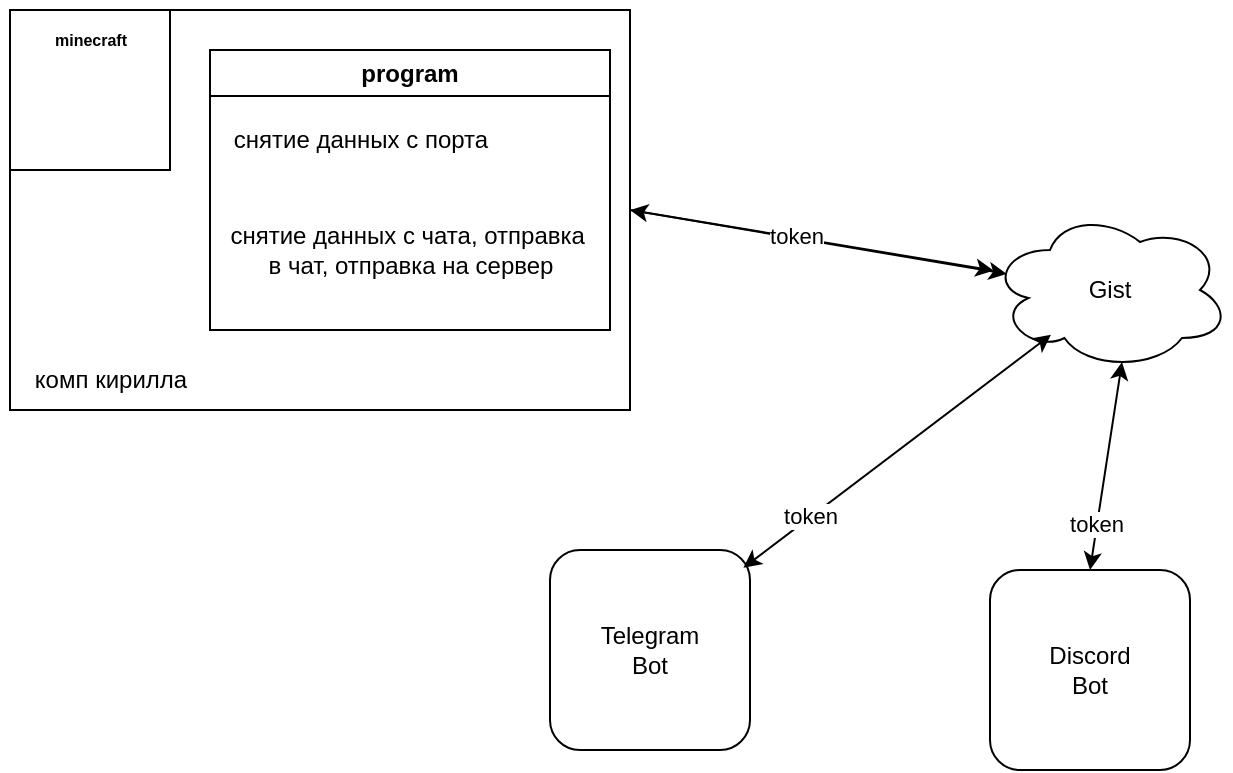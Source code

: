 <mxfile version="28.0.6">
  <diagram name="Страница — 1" id="P2QXq3aIQSnNyC8fvQaS">
    <mxGraphModel dx="664" dy="409" grid="1" gridSize="10" guides="1" tooltips="1" connect="1" arrows="1" fold="1" page="1" pageScale="1" pageWidth="1169" pageHeight="1654" math="0" shadow="0">
      <root>
        <mxCell id="0" />
        <mxCell id="1" parent="0" />
        <mxCell id="DSH-oU5TvM5I8iTzUr3u-1" value="" style="whiteSpace=wrap;html=1;aspect=fixed;" vertex="1" parent="1">
          <mxGeometry x="10" y="10" width="80" height="80" as="geometry" />
        </mxCell>
        <mxCell id="DSH-oU5TvM5I8iTzUr3u-2" value="&lt;div&gt;&lt;span style=&quot;font-size: 8px; background-color: transparent; color: light-dark(rgb(0, 0, 0), rgb(255, 255, 255));&quot;&gt;minecraft&lt;/span&gt;&lt;/div&gt;" style="text;strokeColor=none;fillColor=none;html=1;fontSize=24;fontStyle=1;verticalAlign=middle;align=center;" vertex="1" parent="1">
          <mxGeometry x="5" y="10" width="90" height="20" as="geometry" />
        </mxCell>
        <mxCell id="DSH-oU5TvM5I8iTzUr3u-4" value="program" style="swimlane;whiteSpace=wrap;html=1;" vertex="1" parent="1">
          <mxGeometry x="110" y="30" width="200" height="140" as="geometry">
            <mxRectangle x="110" y="30" width="90" height="30" as="alternateBounds" />
          </mxGeometry>
        </mxCell>
        <mxCell id="DSH-oU5TvM5I8iTzUr3u-5" value="снятие данных с порта" style="text;html=1;align=center;verticalAlign=middle;resizable=0;points=[];autosize=1;strokeColor=none;fillColor=none;" vertex="1" parent="DSH-oU5TvM5I8iTzUr3u-4">
          <mxGeometry y="30" width="150" height="30" as="geometry" />
        </mxCell>
        <mxCell id="DSH-oU5TvM5I8iTzUr3u-6" value="снятие данных с чата, отправка&amp;nbsp;&lt;div&gt;в чат, отправка на сервер&lt;/div&gt;" style="text;html=1;align=center;verticalAlign=middle;resizable=0;points=[];autosize=1;strokeColor=none;fillColor=none;" vertex="1" parent="DSH-oU5TvM5I8iTzUr3u-4">
          <mxGeometry y="80" width="200" height="40" as="geometry" />
        </mxCell>
        <mxCell id="DSH-oU5TvM5I8iTzUr3u-7" value="" style="rounded=0;whiteSpace=wrap;html=1;fillColor=none;" vertex="1" parent="1">
          <mxGeometry x="10" y="10" width="310" height="200" as="geometry" />
        </mxCell>
        <mxCell id="DSH-oU5TvM5I8iTzUr3u-8" value="комп кирилла" style="text;html=1;align=center;verticalAlign=middle;resizable=0;points=[];autosize=1;strokeColor=none;fillColor=none;" vertex="1" parent="1">
          <mxGeometry x="10" y="180" width="100" height="30" as="geometry" />
        </mxCell>
        <mxCell id="DSH-oU5TvM5I8iTzUr3u-9" value="" style="endArrow=classic;html=1;rounded=0;exitX=1;exitY=0.5;exitDx=0;exitDy=0;" edge="1" parent="1" source="DSH-oU5TvM5I8iTzUr3u-7" target="DSH-oU5TvM5I8iTzUr3u-10">
          <mxGeometry width="50" height="50" relative="1" as="geometry">
            <mxPoint x="220" y="220" as="sourcePoint" />
            <mxPoint x="470" y="110" as="targetPoint" />
          </mxGeometry>
        </mxCell>
        <mxCell id="DSH-oU5TvM5I8iTzUr3u-10" value="Gist" style="ellipse;shape=cloud;whiteSpace=wrap;html=1;" vertex="1" parent="1">
          <mxGeometry x="500" y="110" width="120" height="80" as="geometry" />
        </mxCell>
        <mxCell id="DSH-oU5TvM5I8iTzUr3u-11" value="" style="endArrow=classic;startArrow=classic;html=1;rounded=0;entryX=0.07;entryY=0.4;entryDx=0;entryDy=0;entryPerimeter=0;exitX=1;exitY=0.5;exitDx=0;exitDy=0;" edge="1" parent="1" source="DSH-oU5TvM5I8iTzUr3u-7" target="DSH-oU5TvM5I8iTzUr3u-10">
          <mxGeometry width="50" height="50" relative="1" as="geometry">
            <mxPoint x="310" y="300" as="sourcePoint" />
            <mxPoint x="360" y="250" as="targetPoint" />
          </mxGeometry>
        </mxCell>
        <mxCell id="DSH-oU5TvM5I8iTzUr3u-18" value="token" style="edgeLabel;html=1;align=center;verticalAlign=middle;resizable=0;points=[];" vertex="1" connectable="0" parent="DSH-oU5TvM5I8iTzUr3u-11">
          <mxGeometry x="-0.128" y="1" relative="1" as="geometry">
            <mxPoint as="offset" />
          </mxGeometry>
        </mxCell>
        <mxCell id="DSH-oU5TvM5I8iTzUr3u-12" value="Telegram&lt;div&gt;Bot&lt;/div&gt;" style="rounded=1;whiteSpace=wrap;html=1;" vertex="1" parent="1">
          <mxGeometry x="280" y="280" width="100" height="100" as="geometry" />
        </mxCell>
        <mxCell id="DSH-oU5TvM5I8iTzUr3u-13" value="" style="endArrow=classic;startArrow=classic;html=1;rounded=0;entryX=0.254;entryY=0.78;entryDx=0;entryDy=0;entryPerimeter=0;exitX=0.967;exitY=0.089;exitDx=0;exitDy=0;exitPerimeter=0;" edge="1" parent="1" source="DSH-oU5TvM5I8iTzUr3u-12" target="DSH-oU5TvM5I8iTzUr3u-10">
          <mxGeometry width="50" height="50" relative="1" as="geometry">
            <mxPoint x="310" y="300" as="sourcePoint" />
            <mxPoint x="360" y="250" as="targetPoint" />
          </mxGeometry>
        </mxCell>
        <mxCell id="DSH-oU5TvM5I8iTzUr3u-15" value="token" style="edgeLabel;html=1;align=center;verticalAlign=middle;resizable=0;points=[];" vertex="1" connectable="0" parent="DSH-oU5TvM5I8iTzUr3u-13">
          <mxGeometry x="-0.563" y="1" relative="1" as="geometry">
            <mxPoint as="offset" />
          </mxGeometry>
        </mxCell>
        <mxCell id="DSH-oU5TvM5I8iTzUr3u-14" value="Discord&lt;div&gt;Bot&lt;/div&gt;" style="rounded=1;whiteSpace=wrap;html=1;" vertex="1" parent="1">
          <mxGeometry x="500" y="290" width="100" height="100" as="geometry" />
        </mxCell>
        <mxCell id="DSH-oU5TvM5I8iTzUr3u-16" value="" style="endArrow=classic;startArrow=classic;html=1;rounded=0;entryX=0.55;entryY=0.95;entryDx=0;entryDy=0;entryPerimeter=0;exitX=0.5;exitY=0;exitDx=0;exitDy=0;" edge="1" parent="1" source="DSH-oU5TvM5I8iTzUr3u-14" target="DSH-oU5TvM5I8iTzUr3u-10">
          <mxGeometry width="50" height="50" relative="1" as="geometry">
            <mxPoint x="500" y="307" as="sourcePoint" />
            <mxPoint x="653" y="190" as="targetPoint" />
          </mxGeometry>
        </mxCell>
        <mxCell id="DSH-oU5TvM5I8iTzUr3u-17" value="token" style="edgeLabel;html=1;align=center;verticalAlign=middle;resizable=0;points=[];" vertex="1" connectable="0" parent="DSH-oU5TvM5I8iTzUr3u-16">
          <mxGeometry x="-0.563" y="1" relative="1" as="geometry">
            <mxPoint as="offset" />
          </mxGeometry>
        </mxCell>
      </root>
    </mxGraphModel>
  </diagram>
</mxfile>
